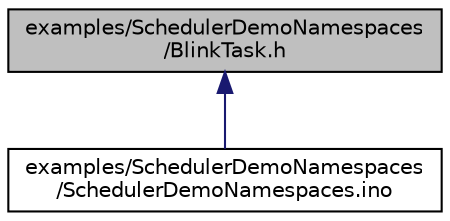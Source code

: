 digraph "examples/SchedulerDemoNamespaces/BlinkTask.h"
{
  edge [fontname="Helvetica",fontsize="10",labelfontname="Helvetica",labelfontsize="10"];
  node [fontname="Helvetica",fontsize="10",shape=record];
  Node1 [label="examples/SchedulerDemoNamespaces\l/BlinkTask.h",height=0.2,width=0.4,color="black", fillcolor="grey75", style="filled", fontcolor="black"];
  Node1 -> Node2 [dir="back",color="midnightblue",fontsize="10",style="solid",fontname="Helvetica"];
  Node2 [label="examples/SchedulerDemoNamespaces\l/SchedulerDemoNamespaces.ino",height=0.2,width=0.4,color="black", fillcolor="white", style="filled",URL="$d0/d5f/SchedulerDemoNamespaces_8ino.html"];
}
